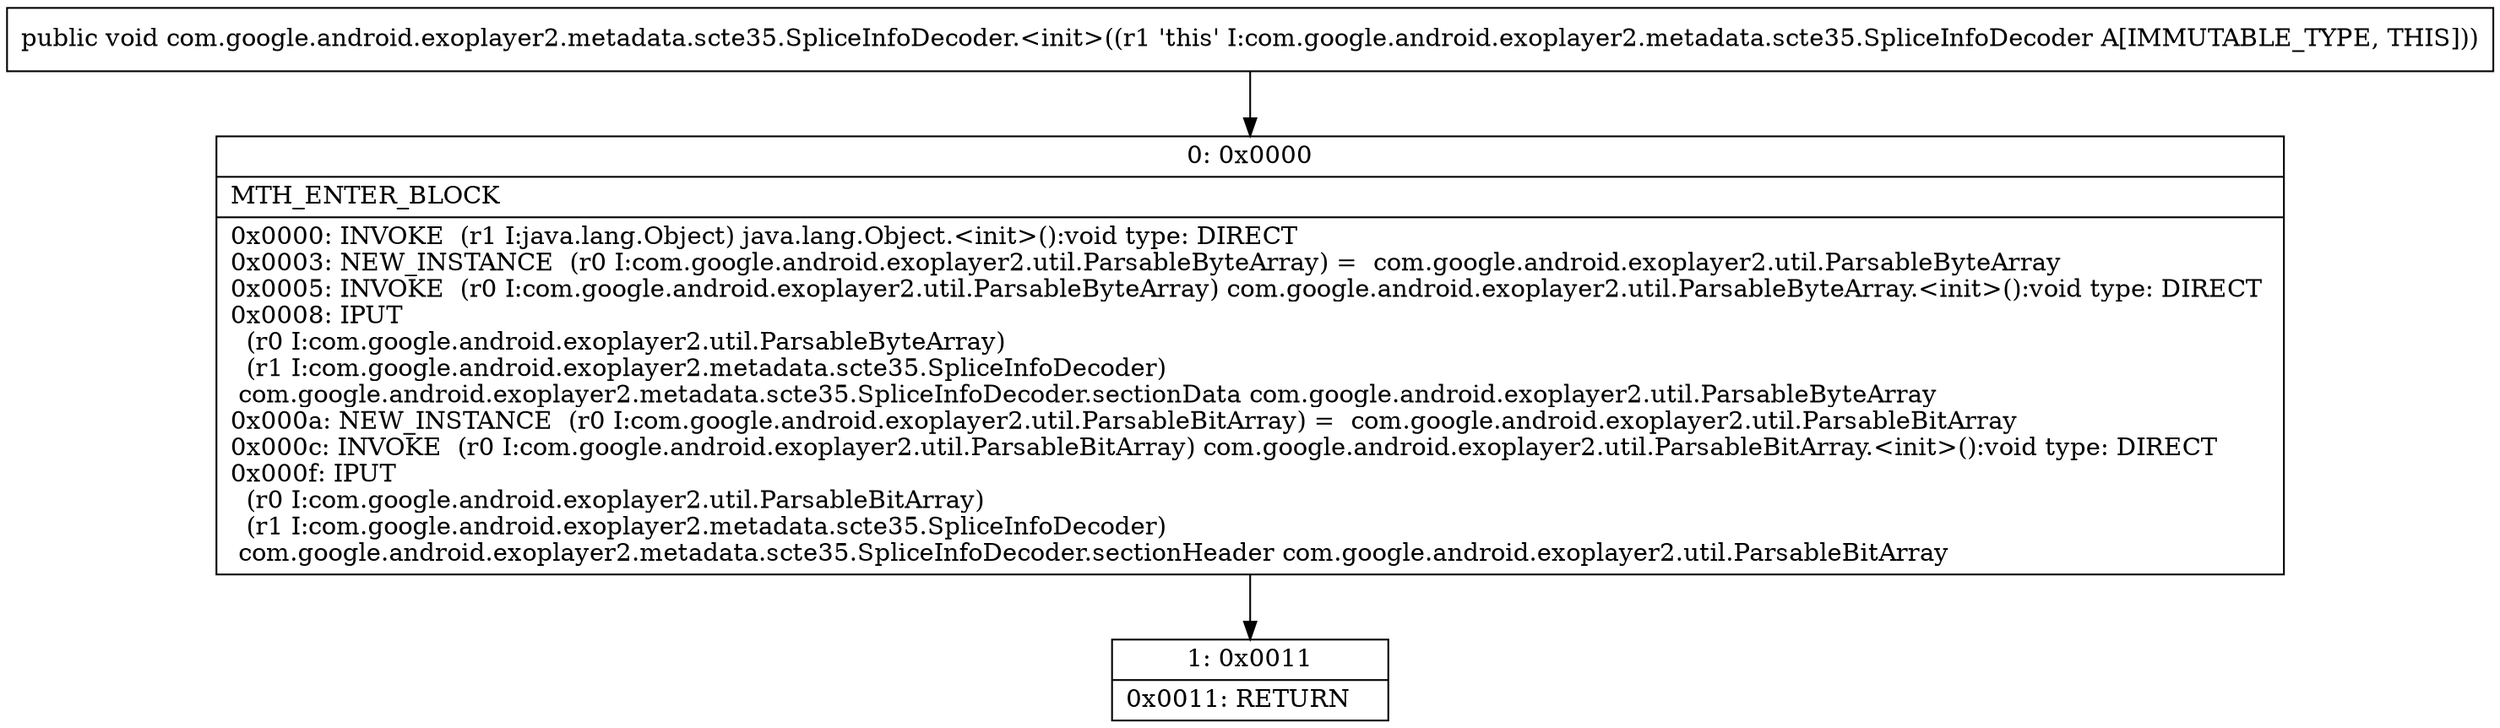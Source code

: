 digraph "CFG forcom.google.android.exoplayer2.metadata.scte35.SpliceInfoDecoder.\<init\>()V" {
Node_0 [shape=record,label="{0\:\ 0x0000|MTH_ENTER_BLOCK\l|0x0000: INVOKE  (r1 I:java.lang.Object) java.lang.Object.\<init\>():void type: DIRECT \l0x0003: NEW_INSTANCE  (r0 I:com.google.android.exoplayer2.util.ParsableByteArray) =  com.google.android.exoplayer2.util.ParsableByteArray \l0x0005: INVOKE  (r0 I:com.google.android.exoplayer2.util.ParsableByteArray) com.google.android.exoplayer2.util.ParsableByteArray.\<init\>():void type: DIRECT \l0x0008: IPUT  \l  (r0 I:com.google.android.exoplayer2.util.ParsableByteArray)\l  (r1 I:com.google.android.exoplayer2.metadata.scte35.SpliceInfoDecoder)\l com.google.android.exoplayer2.metadata.scte35.SpliceInfoDecoder.sectionData com.google.android.exoplayer2.util.ParsableByteArray \l0x000a: NEW_INSTANCE  (r0 I:com.google.android.exoplayer2.util.ParsableBitArray) =  com.google.android.exoplayer2.util.ParsableBitArray \l0x000c: INVOKE  (r0 I:com.google.android.exoplayer2.util.ParsableBitArray) com.google.android.exoplayer2.util.ParsableBitArray.\<init\>():void type: DIRECT \l0x000f: IPUT  \l  (r0 I:com.google.android.exoplayer2.util.ParsableBitArray)\l  (r1 I:com.google.android.exoplayer2.metadata.scte35.SpliceInfoDecoder)\l com.google.android.exoplayer2.metadata.scte35.SpliceInfoDecoder.sectionHeader com.google.android.exoplayer2.util.ParsableBitArray \l}"];
Node_1 [shape=record,label="{1\:\ 0x0011|0x0011: RETURN   \l}"];
MethodNode[shape=record,label="{public void com.google.android.exoplayer2.metadata.scte35.SpliceInfoDecoder.\<init\>((r1 'this' I:com.google.android.exoplayer2.metadata.scte35.SpliceInfoDecoder A[IMMUTABLE_TYPE, THIS])) }"];
MethodNode -> Node_0;
Node_0 -> Node_1;
}


